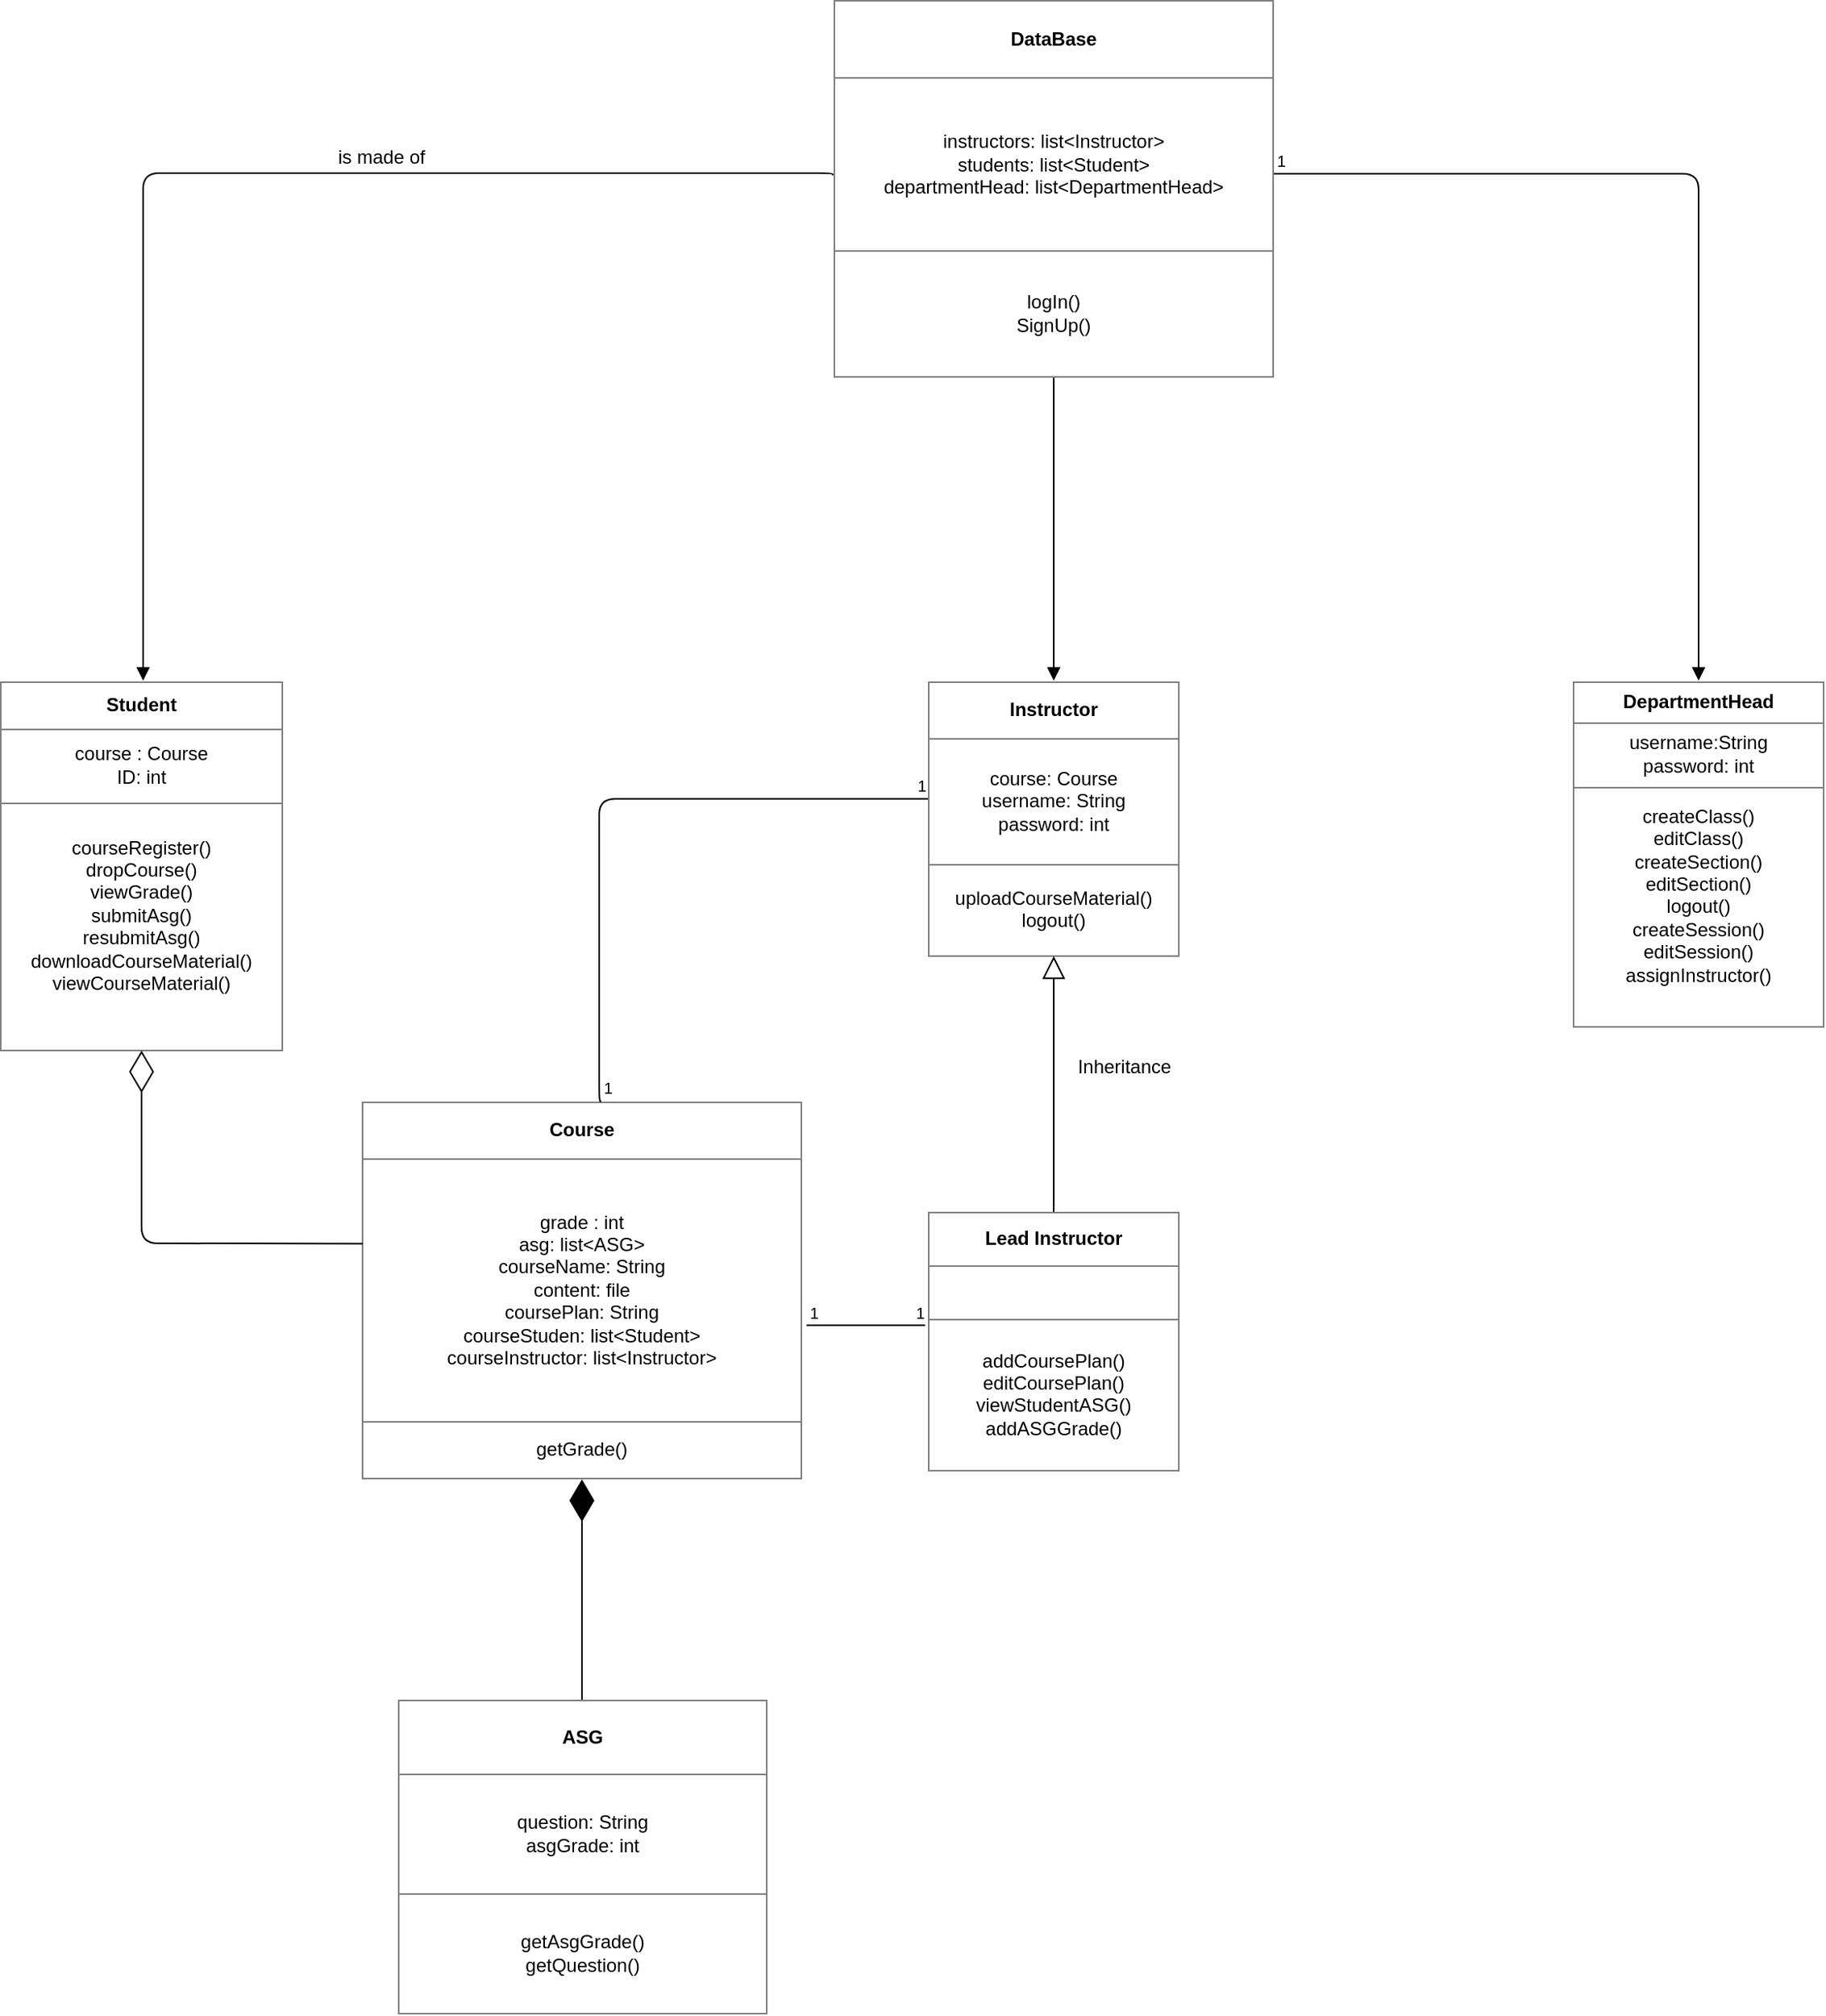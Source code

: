 <mxfile version="10.3.5" type="github"><diagram id="4cCSoZthuuTOf6r0-wh0" name="Page-1"><mxGraphModel dx="2423" dy="2015" grid="1" gridSize="10" guides="1" tooltips="1" connect="1" arrows="1" fold="1" page="1" pageScale="1" pageWidth="850" pageHeight="1100" math="0" shadow="0"><root><mxCell id="0"/><mxCell id="1" parent="0"/><mxCell id="ISilDSD-b8KFmGp7kIvE-2" value="&lt;table style=&quot;width: 100% ; height: 100% ; border-collapse: collapse&quot; width=&quot;100%&quot; cellpadding=&quot;4&quot; border=&quot;1&quot;&gt;&lt;tbody&gt;&lt;tr&gt;&lt;th align=&quot;center&quot;&gt;DepartmentHead&lt;br&gt;&lt;/th&gt;&lt;/tr&gt;&lt;tr&gt;&lt;td align=&quot;center&quot;&gt;username:String&lt;br&gt;password: int &lt;br&gt;&lt;/td&gt;&lt;/tr&gt;&lt;tr&gt;&lt;td align=&quot;center&quot;&gt;createClass()&lt;br&gt;editClass()&lt;br&gt;createSection()&lt;br&gt;editSection()&lt;br&gt;logout()&lt;br&gt;createSession()&lt;br&gt;editSession()&lt;br&gt;assignInstructor()&lt;br&gt;&lt;br&gt;&lt;/td&gt;&lt;/tr&gt;&lt;/tbody&gt;&lt;/table&gt;" style="text;html=1;strokeColor=none;fillColor=none;overflow=fill;" vertex="1" parent="1"><mxGeometry x="570" y="-37.5" width="160" height="220" as="geometry"/></mxCell><mxCell id="ISilDSD-b8KFmGp7kIvE-5" value="&lt;table style=&quot;width: 100% ; height: 100% ; border-collapse: collapse&quot; width=&quot;100%&quot; cellpadding=&quot;4&quot; border=&quot;1&quot;&gt;&lt;tbody&gt;&lt;tr&gt;&lt;th align=&quot;center&quot;&gt;Instructor&lt;br&gt;&lt;/th&gt;&lt;/tr&gt;&lt;tr&gt;&lt;td align=&quot;center&quot;&gt;course: Course&lt;br&gt;username: String&lt;br&gt;password: int&lt;br&gt;&lt;/td&gt;&lt;/tr&gt;&lt;tr&gt;&lt;td align=&quot;center&quot;&gt;uploadCourseMaterial()&lt;br&gt;logout()&lt;br&gt;&lt;/td&gt;&lt;/tr&gt;&lt;/tbody&gt;&lt;/table&gt;" style="text;html=1;strokeColor=none;fillColor=none;overflow=fill;" vertex="1" parent="1"><mxGeometry x="160" y="-37.5" width="160" height="175" as="geometry"/></mxCell><mxCell id="ISilDSD-b8KFmGp7kIvE-6" value="&lt;table style=&quot;width: 100% ; height: 100% ; border-collapse: collapse&quot; width=&quot;100%&quot; cellpadding=&quot;4&quot; border=&quot;1&quot;&gt;&lt;tbody&gt;&lt;tr&gt;&lt;th align=&quot;center&quot;&gt;Lead Instructor&lt;br&gt;&lt;/th&gt;&lt;/tr&gt;&lt;tr&gt;&lt;td align=&quot;center&quot;&gt;&lt;br&gt;&lt;/td&gt;&lt;/tr&gt;&lt;tr&gt;&lt;td align=&quot;center&quot;&gt;addCoursePlan()&lt;br&gt;editCoursePlan()&lt;br&gt;viewStudentASG()&lt;br&gt;addASGGrade()&lt;br&gt;&lt;/td&gt;&lt;/tr&gt;&lt;/tbody&gt;&lt;/table&gt;" style="text;html=1;strokeColor=none;fillColor=none;overflow=fill;" vertex="1" parent="1"><mxGeometry x="160" y="300" width="160" height="165" as="geometry"/></mxCell><mxCell id="ISilDSD-b8KFmGp7kIvE-7" value="&lt;table style=&quot;width: 100% ; height: 100% ; border-collapse: collapse&quot; width=&quot;100%&quot; cellpadding=&quot;4&quot; border=&quot;1&quot;&gt;&lt;tbody&gt;&lt;tr&gt;&lt;th align=&quot;center&quot;&gt;Student&lt;br&gt;&lt;/th&gt;&lt;/tr&gt;&lt;tr&gt;&lt;td align=&quot;center&quot;&gt;course : Course&lt;br&gt;ID: int&lt;br&gt;&lt;/td&gt;&lt;/tr&gt;&lt;tr&gt;&lt;td align=&quot;center&quot;&gt;courseRegister()&lt;br&gt;dropCourse()&lt;br&gt;viewGrade()&lt;br&gt;submitAsg()&lt;br&gt;resubmitAsg()&lt;br&gt;downloadCourseMaterial()&lt;br&gt;viewCourseMaterial()&lt;br&gt;&lt;br&gt;&lt;/td&gt;&lt;/tr&gt;&lt;/tbody&gt;&lt;/table&gt;" style="text;html=1;strokeColor=none;fillColor=none;overflow=fill;" vertex="1" parent="1"><mxGeometry x="-430" y="-37.5" width="180" height="235" as="geometry"/></mxCell><mxCell id="ISilDSD-b8KFmGp7kIvE-8" value="&lt;table style=&quot;width: 100% ; height: 100% ; border-collapse: collapse&quot; width=&quot;100%&quot; cellpadding=&quot;4&quot; border=&quot;1&quot;&gt;&lt;tbody&gt;&lt;tr&gt;&lt;th align=&quot;center&quot;&gt;Course&lt;/th&gt;&lt;/tr&gt;&lt;tr&gt;&lt;td align=&quot;center&quot;&gt;grade : int&lt;br&gt;asg: list&amp;lt;ASG&amp;gt;&lt;br&gt;courseName: String&lt;br&gt;content: file&lt;br&gt;coursePlan: String&lt;br&gt;courseStuden: list&amp;lt;Student&amp;gt;&lt;br&gt;courseInstructor: list&amp;lt;Instructor&amp;gt;&lt;br&gt;&lt;/td&gt;&lt;/tr&gt;&lt;tr&gt;&lt;td align=&quot;center&quot;&gt;getGrade()&lt;/td&gt;&lt;/tr&gt;&lt;/tbody&gt;&lt;/table&gt;" style="text;html=1;strokeColor=none;fillColor=none;overflow=fill;" vertex="1" parent="1"><mxGeometry x="-200" y="230" width="280" height="240" as="geometry"/></mxCell><mxCell id="ISilDSD-b8KFmGp7kIvE-9" value="&lt;table style=&quot;width: 100% ; height: 100% ; border-collapse: collapse&quot; width=&quot;100%&quot; cellpadding=&quot;4&quot; border=&quot;1&quot;&gt;&lt;tbody&gt;&lt;tr&gt;&lt;th align=&quot;center&quot;&gt;ASG&lt;/th&gt;&lt;/tr&gt;&lt;tr&gt;&lt;td align=&quot;center&quot;&gt;question: String&lt;br&gt;asgGrade: int&lt;br&gt;&lt;/td&gt;&lt;/tr&gt;&lt;tr&gt;&lt;td align=&quot;center&quot;&gt;getAsgGrade()&lt;br&gt;getQuestion()&lt;br&gt;&lt;/td&gt;&lt;/tr&gt;&lt;/tbody&gt;&lt;/table&gt;" style="text;html=1;strokeColor=none;fillColor=none;overflow=fill;" vertex="1" parent="1"><mxGeometry x="-177.5" y="610" width="235" height="200" as="geometry"/></mxCell><mxCell id="ISilDSD-b8KFmGp7kIvE-10" value="&lt;table style=&quot;width: 100% ; height: 100% ; border-collapse: collapse&quot; width=&quot;100%&quot; cellpadding=&quot;4&quot; border=&quot;1&quot;&gt;&lt;tbody&gt;&lt;tr&gt;&lt;th align=&quot;center&quot;&gt;DataBase&lt;/th&gt;&lt;/tr&gt;&lt;tr&gt;&lt;td align=&quot;center&quot;&gt;instructors: list&amp;lt;Instructor&amp;gt;&lt;br&gt;students: list&amp;lt;Student&amp;gt;&lt;br&gt;departmentHead: list&amp;lt;DepartmentHead&amp;gt;&lt;br&gt;&lt;/td&gt;&lt;/tr&gt;&lt;tr&gt;&lt;td align=&quot;center&quot;&gt;logIn()&lt;br&gt;SignUp()&lt;br&gt;&lt;/td&gt;&lt;/tr&gt;&lt;/tbody&gt;&lt;/table&gt;" style="text;html=1;strokeColor=none;fillColor=none;overflow=fill;" vertex="1" parent="1"><mxGeometry x="100" y="-470" width="280" height="240" as="geometry"/></mxCell><mxCell id="ISilDSD-b8KFmGp7kIvE-15" value="" style="edgeStyle=none;html=1;endArrow=block;endFill=0;endSize=12;verticalAlign=bottom;entryX=0.5;entryY=1;entryDx=0;entryDy=0;exitX=0.5;exitY=0;exitDx=0;exitDy=0;" edge="1" parent="1" source="ISilDSD-b8KFmGp7kIvE-6" target="ISilDSD-b8KFmGp7kIvE-5"><mxGeometry width="160" relative="1" as="geometry"><mxPoint x="230" y="180" as="sourcePoint"/><mxPoint x="230" y="115" as="targetPoint"/></mxGeometry></mxCell><mxCell id="ISilDSD-b8KFmGp7kIvE-17" value="Inheritance" style="text;html=1;strokeColor=none;fillColor=none;align=center;verticalAlign=middle;whiteSpace=wrap;rounded=0;" vertex="1" parent="1"><mxGeometry x="240" y="197.5" width="90" height="20" as="geometry"/></mxCell><mxCell id="ISilDSD-b8KFmGp7kIvE-18" value="" style="endArrow=diamondThin;endFill=1;endSize=24;html=1;entryX=0.5;entryY=1;entryDx=0;entryDy=0;exitX=0.5;exitY=0;exitDx=0;exitDy=0;" edge="1" parent="1" source="ISilDSD-b8KFmGp7kIvE-9" target="ISilDSD-b8KFmGp7kIvE-8"><mxGeometry width="160" relative="1" as="geometry"><mxPoint x="-210" y="520" as="sourcePoint"/><mxPoint x="-50" y="520" as="targetPoint"/></mxGeometry></mxCell><mxCell id="ISilDSD-b8KFmGp7kIvE-22" value="" style="endArrow=none;html=1;edgeStyle=orthogonalEdgeStyle;exitX=1.01;exitY=0.592;exitDx=0;exitDy=0;exitPerimeter=0;entryX=-0.011;entryY=0.437;entryDx=0;entryDy=0;entryPerimeter=0;" edge="1" parent="1" source="ISilDSD-b8KFmGp7kIvE-8" target="ISilDSD-b8KFmGp7kIvE-6"><mxGeometry relative="1" as="geometry"><mxPoint x="-110" y="70" as="sourcePoint"/><mxPoint x="150" y="372" as="targetPoint"/><Array as="points"/></mxGeometry></mxCell><mxCell id="ISilDSD-b8KFmGp7kIvE-23" value="1" style="resizable=0;html=1;align=left;verticalAlign=bottom;labelBackgroundColor=#ffffff;fontSize=10;" connectable="0" vertex="1" parent="ISilDSD-b8KFmGp7kIvE-22"><mxGeometry x="-1" relative="1" as="geometry"/></mxCell><mxCell id="ISilDSD-b8KFmGp7kIvE-24" value="1" style="resizable=0;html=1;align=right;verticalAlign=bottom;labelBackgroundColor=#ffffff;fontSize=10;" connectable="0" vertex="1" parent="ISilDSD-b8KFmGp7kIvE-22"><mxGeometry x="1" relative="1" as="geometry"/></mxCell><mxCell id="ISilDSD-b8KFmGp7kIvE-34" value="" style="endArrow=none;html=1;edgeStyle=orthogonalEdgeStyle;entryX=0;entryY=0.429;entryDx=0;entryDy=0;entryPerimeter=0;exitX=0.544;exitY=-0.001;exitDx=0;exitDy=0;exitPerimeter=0;" edge="1" parent="1" source="ISilDSD-b8KFmGp7kIvE-8" target="ISilDSD-b8KFmGp7kIvE-5"><mxGeometry relative="1" as="geometry"><mxPoint x="-49" y="200" as="sourcePoint"/><mxPoint x="90" y="40" as="targetPoint"/><Array as="points"><mxPoint x="-49" y="230"/><mxPoint x="-49" y="38"/></Array></mxGeometry></mxCell><mxCell id="ISilDSD-b8KFmGp7kIvE-35" value="1" style="resizable=0;html=1;align=left;verticalAlign=bottom;labelBackgroundColor=#ffffff;fontSize=10;" connectable="0" vertex="1" parent="ISilDSD-b8KFmGp7kIvE-34"><mxGeometry x="-1" relative="1" as="geometry"/></mxCell><mxCell id="ISilDSD-b8KFmGp7kIvE-36" value="1" style="resizable=0;html=1;align=right;verticalAlign=bottom;labelBackgroundColor=#ffffff;fontSize=10;" connectable="0" vertex="1" parent="ISilDSD-b8KFmGp7kIvE-34"><mxGeometry x="1" relative="1" as="geometry"/></mxCell><mxCell id="ISilDSD-b8KFmGp7kIvE-37" value="" style="endArrow=diamondThin;endFill=0;endSize=24;html=1;entryX=0.5;entryY=1;entryDx=0;entryDy=0;exitX=0.002;exitY=0.376;exitDx=0;exitDy=0;exitPerimeter=0;" edge="1" parent="1" source="ISilDSD-b8KFmGp7kIvE-8" target="ISilDSD-b8KFmGp7kIvE-7"><mxGeometry width="160" relative="1" as="geometry"><mxPoint x="-430" y="830" as="sourcePoint"/><mxPoint x="-270" y="830" as="targetPoint"/><Array as="points"><mxPoint x="-340" y="320"/></Array></mxGeometry></mxCell><mxCell id="ISilDSD-b8KFmGp7kIvE-38" value="" style="endArrow=block;endFill=1;html=1;edgeStyle=orthogonalEdgeStyle;align=left;verticalAlign=top;exitX=-0.002;exitY=0.464;exitDx=0;exitDy=0;exitPerimeter=0;entryX=0.5;entryY=0;entryDx=0;entryDy=0;" edge="1" parent="1" source="ISilDSD-b8KFmGp7kIvE-10" target="ISilDSD-b8KFmGp7kIvE-7"><mxGeometry x="-1" relative="1" as="geometry"><mxPoint x="1" y="-360" as="sourcePoint"/><mxPoint x="-270" y="-90" as="targetPoint"/><Array as="points"><mxPoint x="99" y="-360"/><mxPoint x="-339" y="-360"/></Array></mxGeometry></mxCell><mxCell id="ISilDSD-b8KFmGp7kIvE-42" value="" style="endArrow=block;endFill=1;html=1;edgeStyle=orthogonalEdgeStyle;align=left;verticalAlign=top;exitX=1;exitY=0.46;exitDx=0;exitDy=0;entryX=0.5;entryY=0;entryDx=0;entryDy=0;exitPerimeter=0;" edge="1" parent="1" source="ISilDSD-b8KFmGp7kIvE-10" target="ISilDSD-b8KFmGp7kIvE-2"><mxGeometry x="-1" relative="1" as="geometry"><mxPoint x="461" y="-360" as="sourcePoint"/><mxPoint x="510" y="-251.176" as="targetPoint"/><Array as="points"><mxPoint x="650" y="-360"/></Array></mxGeometry></mxCell><mxCell id="ISilDSD-b8KFmGp7kIvE-43" value="1" style="resizable=0;html=1;align=left;verticalAlign=bottom;labelBackgroundColor=#ffffff;fontSize=10;" connectable="0" vertex="1" parent="ISilDSD-b8KFmGp7kIvE-42"><mxGeometry x="-1" relative="1" as="geometry"/></mxCell><mxCell id="ISilDSD-b8KFmGp7kIvE-49" value="is made of" style="text;html=1;resizable=0;points=[];autosize=1;align=left;verticalAlign=top;spacingTop=-4;" vertex="1" parent="1"><mxGeometry x="-217.5" y="-380" width="80" height="20" as="geometry"/></mxCell><mxCell id="ISilDSD-b8KFmGp7kIvE-40" value="" style="endArrow=block;endFill=1;html=1;edgeStyle=orthogonalEdgeStyle;align=left;verticalAlign=top;exitX=0.5;exitY=1;exitDx=0;exitDy=0;entryX=0.5;entryY=0;entryDx=0;entryDy=0;" edge="1" parent="1" source="ISilDSD-b8KFmGp7kIvE-10" target="ISilDSD-b8KFmGp7kIvE-5"><mxGeometry x="-1" relative="1" as="geometry"><mxPoint x="341" y="-160" as="sourcePoint"/><mxPoint x="241" y="-60" as="targetPoint"/></mxGeometry></mxCell></root></mxGraphModel></diagram></mxfile>